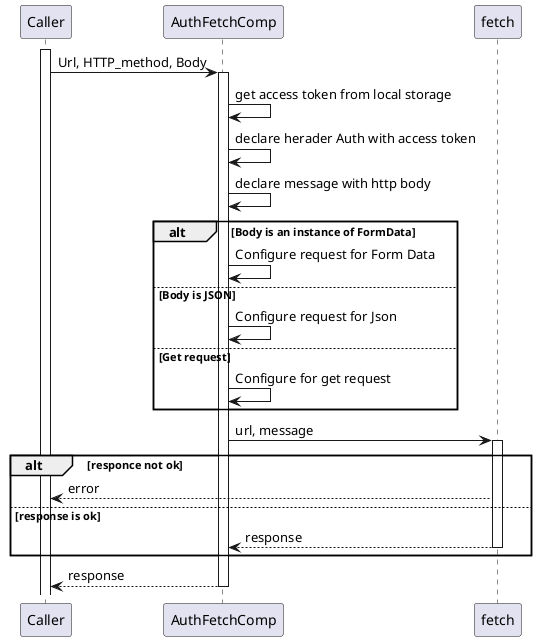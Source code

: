 @startuml LoadData

participant Caller
participant AuthFetchComp
participant fetch


activate Caller
Caller -> AuthFetchComp : Url, HTTP_method, Body
activate AuthFetchComp

AuthFetchComp -> AuthFetchComp : get access token from local storage
AuthFetchComp -> AuthFetchComp : declare herader Auth with access token
AuthFetchComp -> AuthFetchComp : declare message with http body

alt Body is an instance of FormData
    AuthFetchComp -> AuthFetchComp :Configure request for Form Data
else Body is JSON
    AuthFetchComp -> AuthFetchComp :Configure request for Json
else Get request
    AuthFetchComp -> AuthFetchComp :Configure for get request
end

AuthFetchComp -> fetch: url, message
activate fetch
alt responce not ok
    fetch --> Caller: error
else response is ok
    fetch --> AuthFetchComp: response
    deactivate fetch
end

AuthFetchComp --> Caller : response
deactivate AuthFetchComp


@enduml
